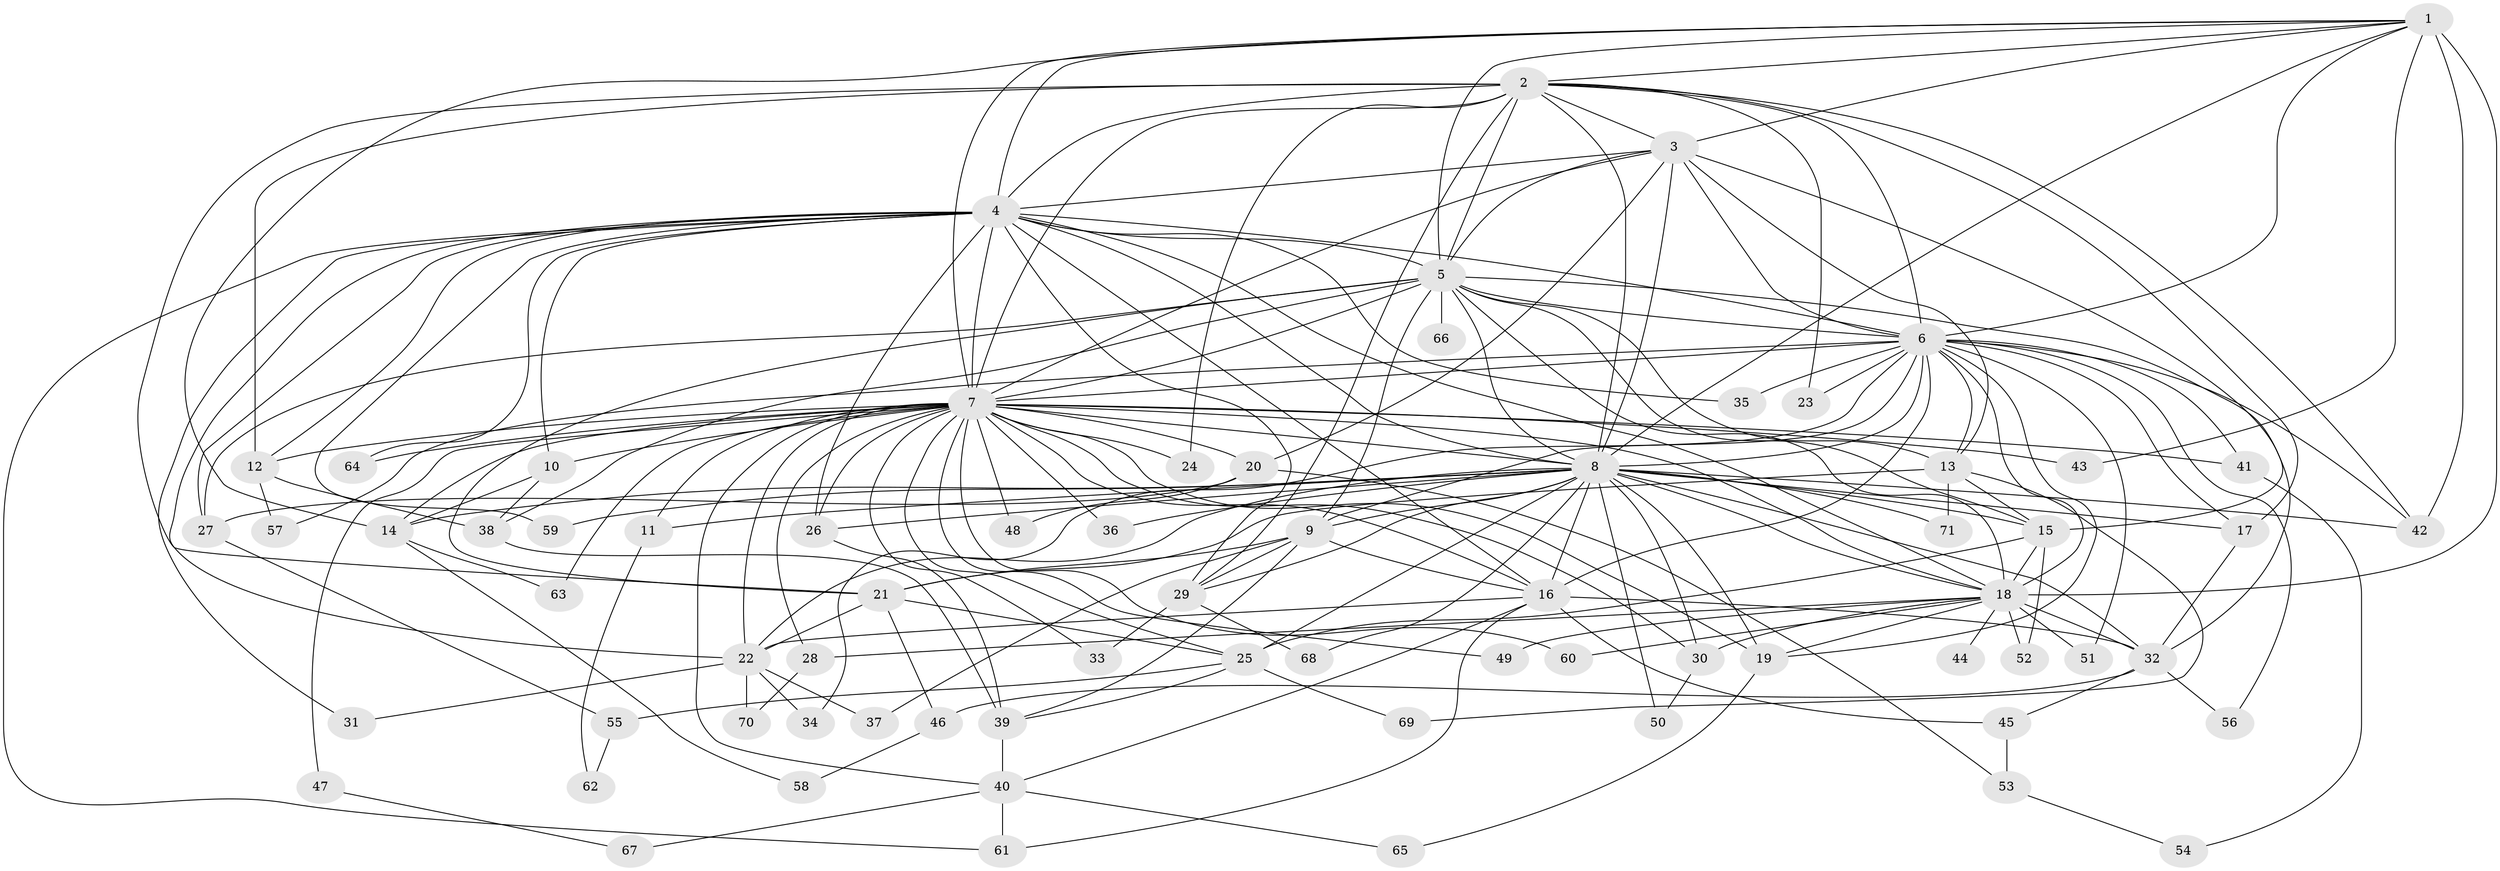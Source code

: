 // original degree distribution, {27: 0.0070921985815602835, 18: 0.0070921985815602835, 16: 0.014184397163120567, 24: 0.0070921985815602835, 17: 0.0070921985815602835, 26: 0.0070921985815602835, 47: 0.0070921985815602835, 29: 0.0070921985815602835, 23: 0.0070921985815602835, 6: 0.014184397163120567, 4: 0.16312056737588654, 3: 0.15602836879432624, 2: 0.5390070921985816, 7: 0.02127659574468085, 5: 0.028368794326241134, 8: 0.0070921985815602835}
// Generated by graph-tools (version 1.1) at 2025/34/03/09/25 02:34:40]
// undirected, 71 vertices, 191 edges
graph export_dot {
graph [start="1"]
  node [color=gray90,style=filled];
  1;
  2;
  3;
  4;
  5;
  6;
  7;
  8;
  9;
  10;
  11;
  12;
  13;
  14;
  15;
  16;
  17;
  18;
  19;
  20;
  21;
  22;
  23;
  24;
  25;
  26;
  27;
  28;
  29;
  30;
  31;
  32;
  33;
  34;
  35;
  36;
  37;
  38;
  39;
  40;
  41;
  42;
  43;
  44;
  45;
  46;
  47;
  48;
  49;
  50;
  51;
  52;
  53;
  54;
  55;
  56;
  57;
  58;
  59;
  60;
  61;
  62;
  63;
  64;
  65;
  66;
  67;
  68;
  69;
  70;
  71;
  1 -- 2 [weight=3.0];
  1 -- 3 [weight=1.0];
  1 -- 4 [weight=1.0];
  1 -- 5 [weight=3.0];
  1 -- 6 [weight=1.0];
  1 -- 7 [weight=2.0];
  1 -- 8 [weight=2.0];
  1 -- 14 [weight=1.0];
  1 -- 18 [weight=14.0];
  1 -- 42 [weight=1.0];
  1 -- 43 [weight=1.0];
  2 -- 3 [weight=2.0];
  2 -- 4 [weight=3.0];
  2 -- 5 [weight=2.0];
  2 -- 6 [weight=3.0];
  2 -- 7 [weight=2.0];
  2 -- 8 [weight=4.0];
  2 -- 12 [weight=5.0];
  2 -- 17 [weight=1.0];
  2 -- 21 [weight=1.0];
  2 -- 23 [weight=1.0];
  2 -- 24 [weight=1.0];
  2 -- 29 [weight=1.0];
  2 -- 42 [weight=1.0];
  3 -- 4 [weight=1.0];
  3 -- 5 [weight=4.0];
  3 -- 6 [weight=1.0];
  3 -- 7 [weight=1.0];
  3 -- 8 [weight=3.0];
  3 -- 13 [weight=1.0];
  3 -- 15 [weight=1.0];
  3 -- 20 [weight=1.0];
  4 -- 5 [weight=1.0];
  4 -- 6 [weight=1.0];
  4 -- 7 [weight=1.0];
  4 -- 8 [weight=2.0];
  4 -- 10 [weight=1.0];
  4 -- 12 [weight=1.0];
  4 -- 16 [weight=1.0];
  4 -- 18 [weight=1.0];
  4 -- 22 [weight=1.0];
  4 -- 26 [weight=1.0];
  4 -- 27 [weight=1.0];
  4 -- 29 [weight=1.0];
  4 -- 31 [weight=1.0];
  4 -- 35 [weight=1.0];
  4 -- 59 [weight=2.0];
  4 -- 61 [weight=1.0];
  4 -- 64 [weight=1.0];
  5 -- 6 [weight=2.0];
  5 -- 7 [weight=1.0];
  5 -- 8 [weight=2.0];
  5 -- 9 [weight=1.0];
  5 -- 13 [weight=1.0];
  5 -- 15 [weight=1.0];
  5 -- 18 [weight=1.0];
  5 -- 21 [weight=1.0];
  5 -- 27 [weight=1.0];
  5 -- 32 [weight=1.0];
  5 -- 38 [weight=1.0];
  5 -- 66 [weight=1.0];
  6 -- 7 [weight=1.0];
  6 -- 8 [weight=2.0];
  6 -- 9 [weight=1.0];
  6 -- 13 [weight=1.0];
  6 -- 16 [weight=1.0];
  6 -- 17 [weight=1.0];
  6 -- 18 [weight=1.0];
  6 -- 19 [weight=1.0];
  6 -- 23 [weight=1.0];
  6 -- 34 [weight=1.0];
  6 -- 35 [weight=1.0];
  6 -- 41 [weight=1.0];
  6 -- 42 [weight=1.0];
  6 -- 51 [weight=1.0];
  6 -- 56 [weight=1.0];
  6 -- 57 [weight=1.0];
  7 -- 8 [weight=3.0];
  7 -- 10 [weight=1.0];
  7 -- 11 [weight=1.0];
  7 -- 12 [weight=2.0];
  7 -- 14 [weight=1.0];
  7 -- 16 [weight=1.0];
  7 -- 18 [weight=4.0];
  7 -- 19 [weight=2.0];
  7 -- 20 [weight=2.0];
  7 -- 22 [weight=1.0];
  7 -- 24 [weight=1.0];
  7 -- 25 [weight=2.0];
  7 -- 26 [weight=1.0];
  7 -- 28 [weight=1.0];
  7 -- 30 [weight=1.0];
  7 -- 33 [weight=1.0];
  7 -- 36 [weight=1.0];
  7 -- 40 [weight=2.0];
  7 -- 41 [weight=1.0];
  7 -- 43 [weight=1.0];
  7 -- 47 [weight=1.0];
  7 -- 48 [weight=1.0];
  7 -- 49 [weight=1.0];
  7 -- 60 [weight=1.0];
  7 -- 63 [weight=1.0];
  7 -- 64 [weight=2.0];
  8 -- 9 [weight=1.0];
  8 -- 11 [weight=1.0];
  8 -- 14 [weight=1.0];
  8 -- 15 [weight=1.0];
  8 -- 16 [weight=9.0];
  8 -- 17 [weight=2.0];
  8 -- 18 [weight=2.0];
  8 -- 19 [weight=1.0];
  8 -- 22 [weight=1.0];
  8 -- 25 [weight=1.0];
  8 -- 26 [weight=1.0];
  8 -- 29 [weight=1.0];
  8 -- 30 [weight=1.0];
  8 -- 32 [weight=1.0];
  8 -- 36 [weight=1.0];
  8 -- 42 [weight=1.0];
  8 -- 50 [weight=1.0];
  8 -- 59 [weight=1.0];
  8 -- 68 [weight=1.0];
  8 -- 71 [weight=1.0];
  9 -- 16 [weight=1.0];
  9 -- 21 [weight=1.0];
  9 -- 29 [weight=1.0];
  9 -- 37 [weight=1.0];
  9 -- 39 [weight=1.0];
  10 -- 14 [weight=1.0];
  10 -- 38 [weight=1.0];
  11 -- 62 [weight=1.0];
  12 -- 38 [weight=1.0];
  12 -- 57 [weight=1.0];
  13 -- 15 [weight=1.0];
  13 -- 21 [weight=4.0];
  13 -- 69 [weight=1.0];
  13 -- 71 [weight=1.0];
  14 -- 58 [weight=1.0];
  14 -- 63 [weight=1.0];
  15 -- 18 [weight=1.0];
  15 -- 25 [weight=1.0];
  15 -- 52 [weight=1.0];
  16 -- 22 [weight=1.0];
  16 -- 32 [weight=1.0];
  16 -- 40 [weight=1.0];
  16 -- 45 [weight=1.0];
  16 -- 61 [weight=1.0];
  17 -- 32 [weight=1.0];
  18 -- 19 [weight=1.0];
  18 -- 28 [weight=1.0];
  18 -- 30 [weight=1.0];
  18 -- 32 [weight=1.0];
  18 -- 44 [weight=2.0];
  18 -- 49 [weight=1.0];
  18 -- 51 [weight=1.0];
  18 -- 52 [weight=1.0];
  18 -- 60 [weight=1.0];
  19 -- 65 [weight=1.0];
  20 -- 27 [weight=1.0];
  20 -- 48 [weight=1.0];
  20 -- 53 [weight=1.0];
  21 -- 22 [weight=1.0];
  21 -- 25 [weight=1.0];
  21 -- 46 [weight=1.0];
  22 -- 31 [weight=1.0];
  22 -- 34 [weight=1.0];
  22 -- 37 [weight=1.0];
  22 -- 70 [weight=1.0];
  25 -- 39 [weight=1.0];
  25 -- 55 [weight=1.0];
  25 -- 69 [weight=1.0];
  26 -- 39 [weight=1.0];
  27 -- 55 [weight=1.0];
  28 -- 70 [weight=1.0];
  29 -- 33 [weight=1.0];
  29 -- 68 [weight=1.0];
  30 -- 50 [weight=1.0];
  32 -- 45 [weight=1.0];
  32 -- 46 [weight=1.0];
  32 -- 56 [weight=1.0];
  38 -- 39 [weight=1.0];
  39 -- 40 [weight=1.0];
  40 -- 61 [weight=1.0];
  40 -- 65 [weight=1.0];
  40 -- 67 [weight=1.0];
  41 -- 54 [weight=1.0];
  45 -- 53 [weight=1.0];
  46 -- 58 [weight=1.0];
  47 -- 67 [weight=1.0];
  53 -- 54 [weight=1.0];
  55 -- 62 [weight=1.0];
}
